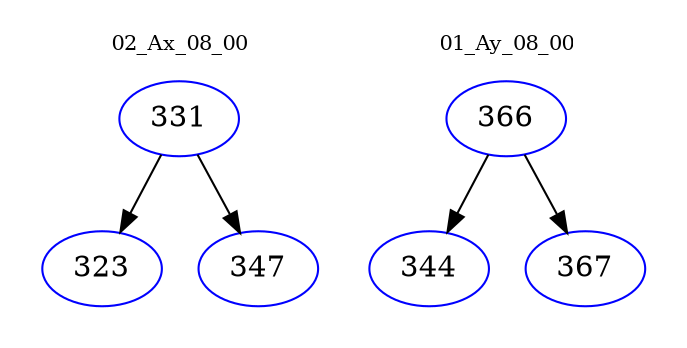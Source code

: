 digraph{
subgraph cluster_0 {
color = white
label = "02_Ax_08_00";
fontsize=10;
T0_331 [label="331", color="blue"]
T0_331 -> T0_323 [color="black"]
T0_323 [label="323", color="blue"]
T0_331 -> T0_347 [color="black"]
T0_347 [label="347", color="blue"]
}
subgraph cluster_1 {
color = white
label = "01_Ay_08_00";
fontsize=10;
T1_366 [label="366", color="blue"]
T1_366 -> T1_344 [color="black"]
T1_344 [label="344", color="blue"]
T1_366 -> T1_367 [color="black"]
T1_367 [label="367", color="blue"]
}
}
